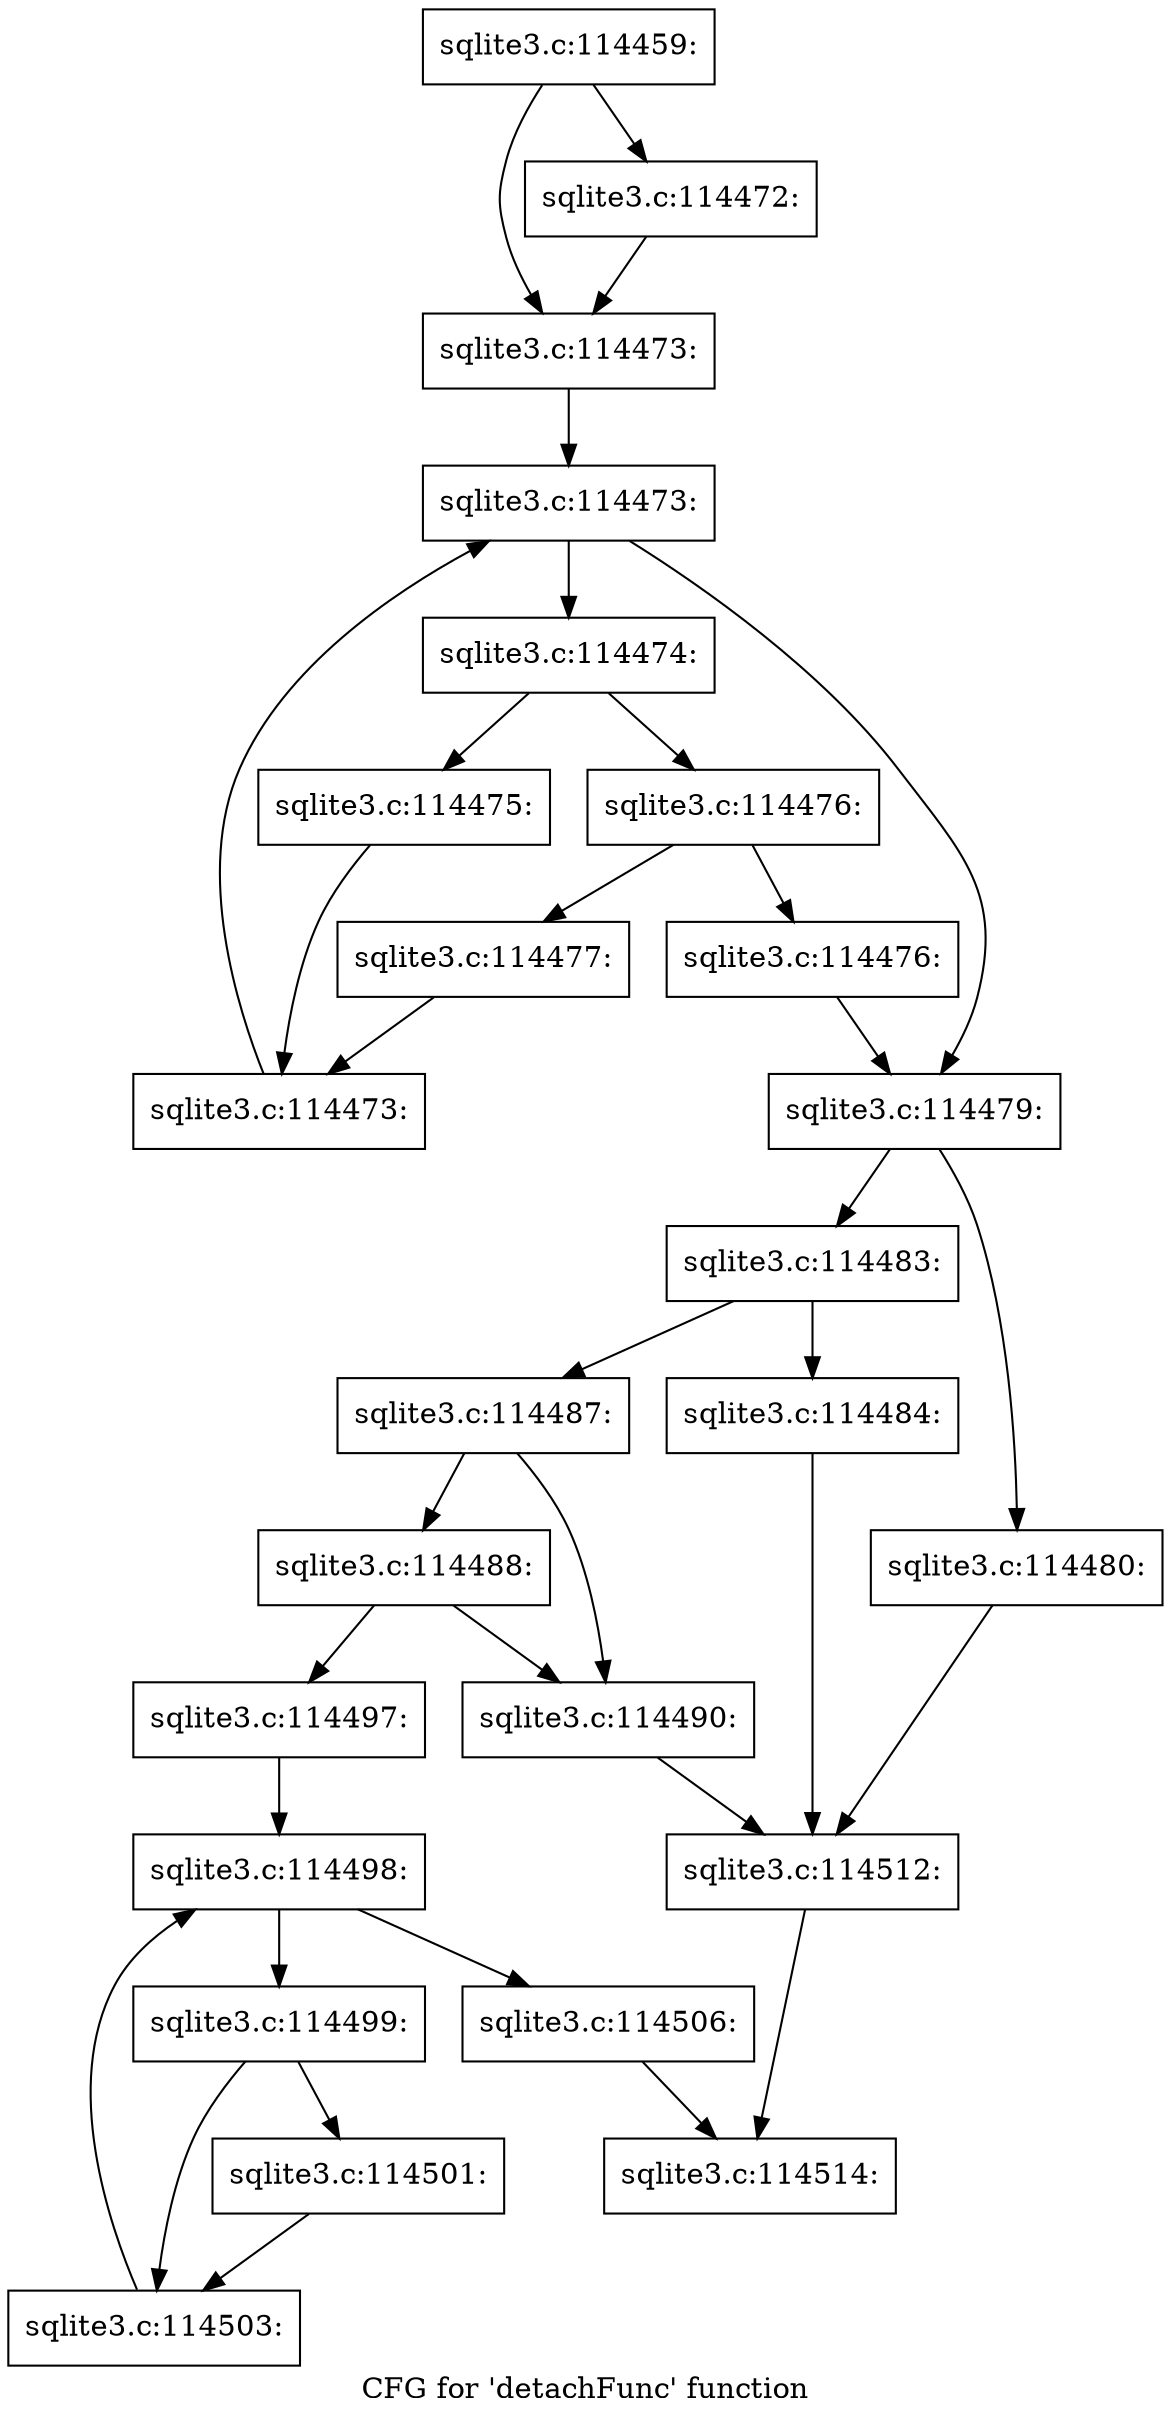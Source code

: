 digraph "CFG for 'detachFunc' function" {
	label="CFG for 'detachFunc' function";

	Node0x55c0f60b33d0 [shape=record,label="{sqlite3.c:114459:}"];
	Node0x55c0f60b33d0 -> Node0x55c0fa2f19b0;
	Node0x55c0f60b33d0 -> Node0x55c0fa2f1a00;
	Node0x55c0fa2f19b0 [shape=record,label="{sqlite3.c:114472:}"];
	Node0x55c0fa2f19b0 -> Node0x55c0fa2f1a00;
	Node0x55c0fa2f1a00 [shape=record,label="{sqlite3.c:114473:}"];
	Node0x55c0fa2f1a00 -> Node0x55c0fa2f1ff0;
	Node0x55c0fa2f1ff0 [shape=record,label="{sqlite3.c:114473:}"];
	Node0x55c0fa2f1ff0 -> Node0x55c0fa2f2210;
	Node0x55c0fa2f1ff0 -> Node0x55c0fa2f1e80;
	Node0x55c0fa2f2210 [shape=record,label="{sqlite3.c:114474:}"];
	Node0x55c0fa2f2210 -> Node0x55c0fa2f2c50;
	Node0x55c0fa2f2210 -> Node0x55c0fa2f2ca0;
	Node0x55c0fa2f2c50 [shape=record,label="{sqlite3.c:114475:}"];
	Node0x55c0fa2f2c50 -> Node0x55c0fa2f2180;
	Node0x55c0fa2f2ca0 [shape=record,label="{sqlite3.c:114476:}"];
	Node0x55c0fa2f2ca0 -> Node0x55c0fa2f3200;
	Node0x55c0fa2f2ca0 -> Node0x55c0fa2f3250;
	Node0x55c0fa2f3200 [shape=record,label="{sqlite3.c:114476:}"];
	Node0x55c0fa2f3200 -> Node0x55c0fa2f1e80;
	Node0x55c0fa2f3250 [shape=record,label="{sqlite3.c:114477:}"];
	Node0x55c0fa2f3250 -> Node0x55c0fa2f2180;
	Node0x55c0fa2f2180 [shape=record,label="{sqlite3.c:114473:}"];
	Node0x55c0fa2f2180 -> Node0x55c0fa2f1ff0;
	Node0x55c0fa2f1e80 [shape=record,label="{sqlite3.c:114479:}"];
	Node0x55c0fa2f1e80 -> Node0x55c0fa2f3d10;
	Node0x55c0fa2f1e80 -> Node0x55c0fa2f3d60;
	Node0x55c0fa2f3d10 [shape=record,label="{sqlite3.c:114480:}"];
	Node0x55c0fa2f3d10 -> Node0x55c0fa2f4e40;
	Node0x55c0fa2f3d60 [shape=record,label="{sqlite3.c:114483:}"];
	Node0x55c0fa2f3d60 -> Node0x55c0fa2f5030;
	Node0x55c0fa2f3d60 -> Node0x55c0fa2f5080;
	Node0x55c0fa2f5030 [shape=record,label="{sqlite3.c:114484:}"];
	Node0x55c0fa2f5030 -> Node0x55c0fa2f4e40;
	Node0x55c0fa2f5080 [shape=record,label="{sqlite3.c:114487:}"];
	Node0x55c0fa2f5080 -> Node0x55c0fa2f59a0;
	Node0x55c0fa2f5080 -> Node0x55c0fa2f5a40;
	Node0x55c0fa2f5a40 [shape=record,label="{sqlite3.c:114488:}"];
	Node0x55c0fa2f5a40 -> Node0x55c0fa2f59a0;
	Node0x55c0fa2f5a40 -> Node0x55c0fa2f59f0;
	Node0x55c0fa2f59a0 [shape=record,label="{sqlite3.c:114490:}"];
	Node0x55c0fa2f59a0 -> Node0x55c0fa2f4e40;
	Node0x55c0fa2f59f0 [shape=record,label="{sqlite3.c:114497:}"];
	Node0x55c0fa2f59f0 -> Node0x55c0f5ae9440;
	Node0x55c0f5ae9440 [shape=record,label="{sqlite3.c:114498:}"];
	Node0x55c0f5ae9440 -> Node0x55c0fa2f74e0;
	Node0x55c0f5ae9440 -> Node0x55c0fa2f65f0;
	Node0x55c0fa2f74e0 [shape=record,label="{sqlite3.c:114499:}"];
	Node0x55c0fa2f74e0 -> Node0x55c0fa2f7c00;
	Node0x55c0fa2f74e0 -> Node0x55c0fa2f7c50;
	Node0x55c0fa2f7c00 [shape=record,label="{sqlite3.c:114501:}"];
	Node0x55c0fa2f7c00 -> Node0x55c0fa2f7c50;
	Node0x55c0fa2f7c50 [shape=record,label="{sqlite3.c:114503:}"];
	Node0x55c0fa2f7c50 -> Node0x55c0f5ae9440;
	Node0x55c0fa2f65f0 [shape=record,label="{sqlite3.c:114506:}"];
	Node0x55c0fa2f65f0 -> Node0x55c0fa2ef1c0;
	Node0x55c0fa2f4e40 [shape=record,label="{sqlite3.c:114512:}"];
	Node0x55c0fa2f4e40 -> Node0x55c0fa2ef1c0;
	Node0x55c0fa2ef1c0 [shape=record,label="{sqlite3.c:114514:}"];
}
